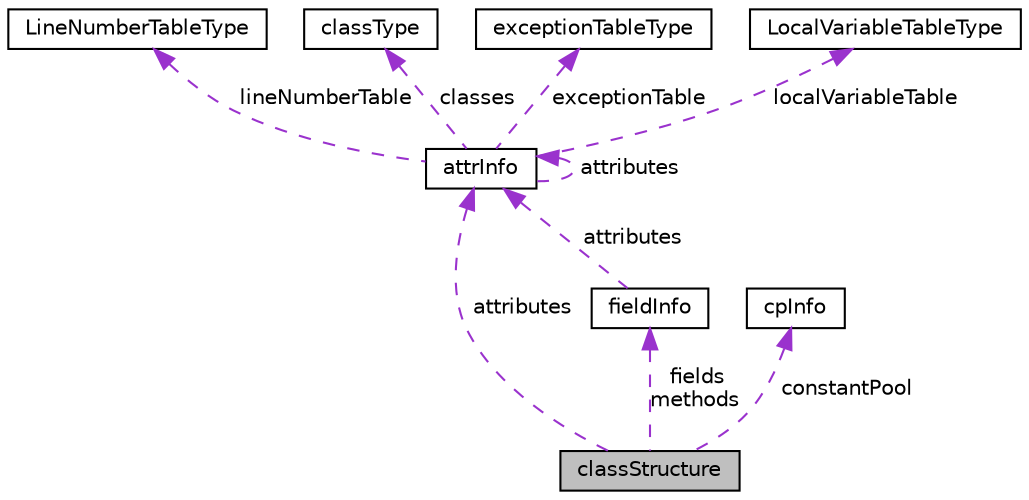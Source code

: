 digraph "classStructure"
{
  edge [fontname="Helvetica",fontsize="10",labelfontname="Helvetica",labelfontsize="10"];
  node [fontname="Helvetica",fontsize="10",shape=record];
  Node1 [label="classStructure",height=0.2,width=0.4,color="black", fillcolor="grey75", style="filled", fontcolor="black"];
  Node2 -> Node1 [dir="back",color="darkorchid3",fontsize="10",style="dashed",label=" attributes" ,fontname="Helvetica"];
  Node2 [label="attrInfo",height=0.2,width=0.4,color="black", fillcolor="white", style="filled",URL="$structattrInfo.html",tooltip="Informacoes de atributo. "];
  Node3 -> Node2 [dir="back",color="darkorchid3",fontsize="10",style="dashed",label=" lineNumberTable" ,fontname="Helvetica"];
  Node3 [label="LineNumberTableType",height=0.2,width=0.4,color="black", fillcolor="white", style="filled",URL="$structLineNumberTableType.html",tooltip="Tabela do tipo de numero da linha. "];
  Node4 -> Node2 [dir="back",color="darkorchid3",fontsize="10",style="dashed",label=" classes" ,fontname="Helvetica"];
  Node4 [label="classType",height=0.2,width=0.4,color="black", fillcolor="white", style="filled",URL="$structclassType.html",tooltip="Tabela de Classes. "];
  Node2 -> Node2 [dir="back",color="darkorchid3",fontsize="10",style="dashed",label=" attributes" ,fontname="Helvetica"];
  Node5 -> Node2 [dir="back",color="darkorchid3",fontsize="10",style="dashed",label=" exceptionTable" ,fontname="Helvetica"];
  Node5 [label="exceptionTableType",height=0.2,width=0.4,color="black", fillcolor="white", style="filled",URL="$structexceptionTableType.html",tooltip="Tabela de Excecoes. "];
  Node6 -> Node2 [dir="back",color="darkorchid3",fontsize="10",style="dashed",label=" localVariableTable" ,fontname="Helvetica"];
  Node6 [label="LocalVariableTableType",height=0.2,width=0.4,color="black", fillcolor="white", style="filled",URL="$structLocalVariableTableType.html",tooltip="Tabela do tipo de variaveis locais. "];
  Node7 -> Node1 [dir="back",color="darkorchid3",fontsize="10",style="dashed",label=" constantPool" ,fontname="Helvetica"];
  Node7 [label="cpInfo",height=0.2,width=0.4,color="black", fillcolor="white", style="filled",URL="$structcpInfo.html",tooltip="Informacoes da Constant Pool. "];
  Node8 -> Node1 [dir="back",color="darkorchid3",fontsize="10",style="dashed",label=" fields\nmethods" ,fontname="Helvetica"];
  Node8 [label="fieldInfo",height=0.2,width=0.4,color="black", fillcolor="white", style="filled",URL="$structfieldInfo.html",tooltip="Informacoes de metodo e campo. "];
  Node2 -> Node8 [dir="back",color="darkorchid3",fontsize="10",style="dashed",label=" attributes" ,fontname="Helvetica"];
}
